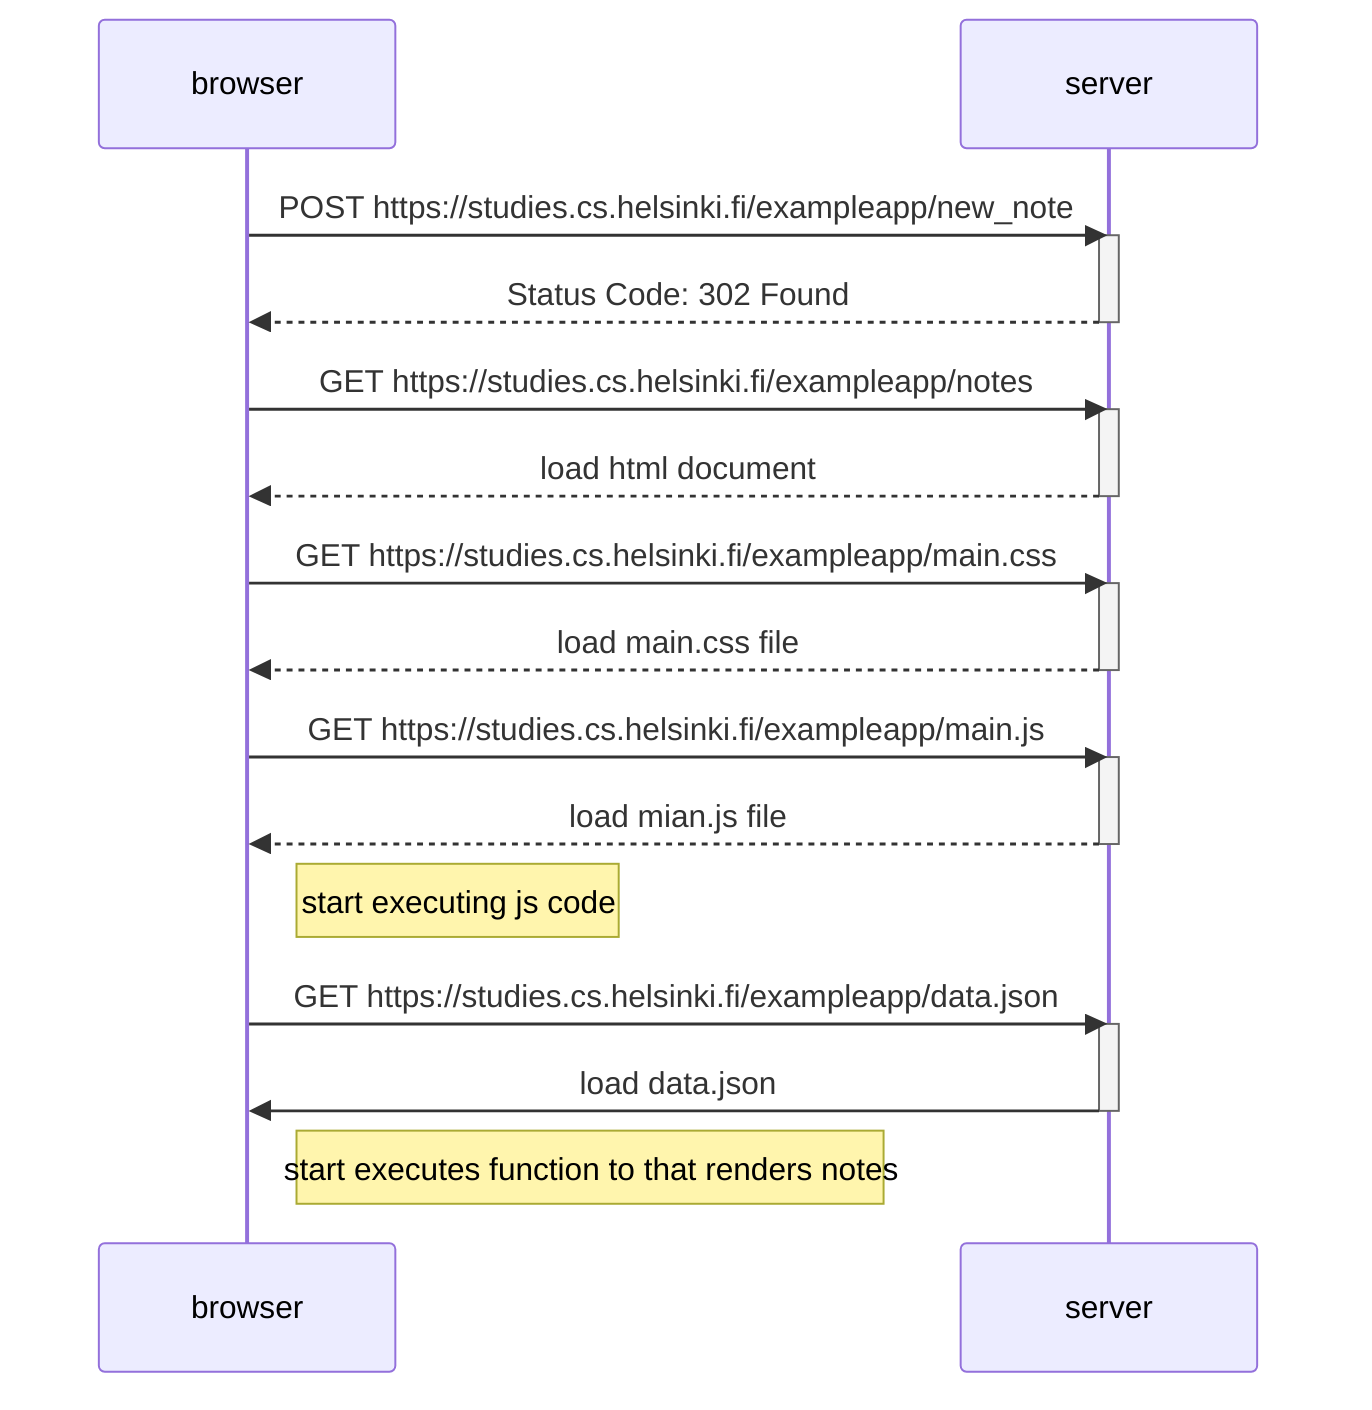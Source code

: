 sequenceDiagram
    participant browser
    participant server

    browser->>server: POST https://studies.cs.helsinki.fi/exampleapp/new_note
    activate server
    server-->>browser: Status Code: 302 Found
    deactivate server

    browser->>server: GET https://studies.cs.helsinki.fi/exampleapp/notes
    activate server
    server-->>browser: load html document
    deactivate server

    browser->>server: GET https://studies.cs.helsinki.fi/exampleapp/main.css
    activate server
    server-->>browser: load main.css file
    deactivate server

    browser->>server: GET https://studies.cs.helsinki.fi/exampleapp/main.js
    activate server
    server-->>browser: load mian.js file
    deactivate server

    Note right of browser: start executing js code 

    browser->>server: GET https://studies.cs.helsinki.fi/exampleapp/data.json
    activate server
    server->>browser: load data.json
    deactivate server

    Note right of browser: start executes function to that renders notes